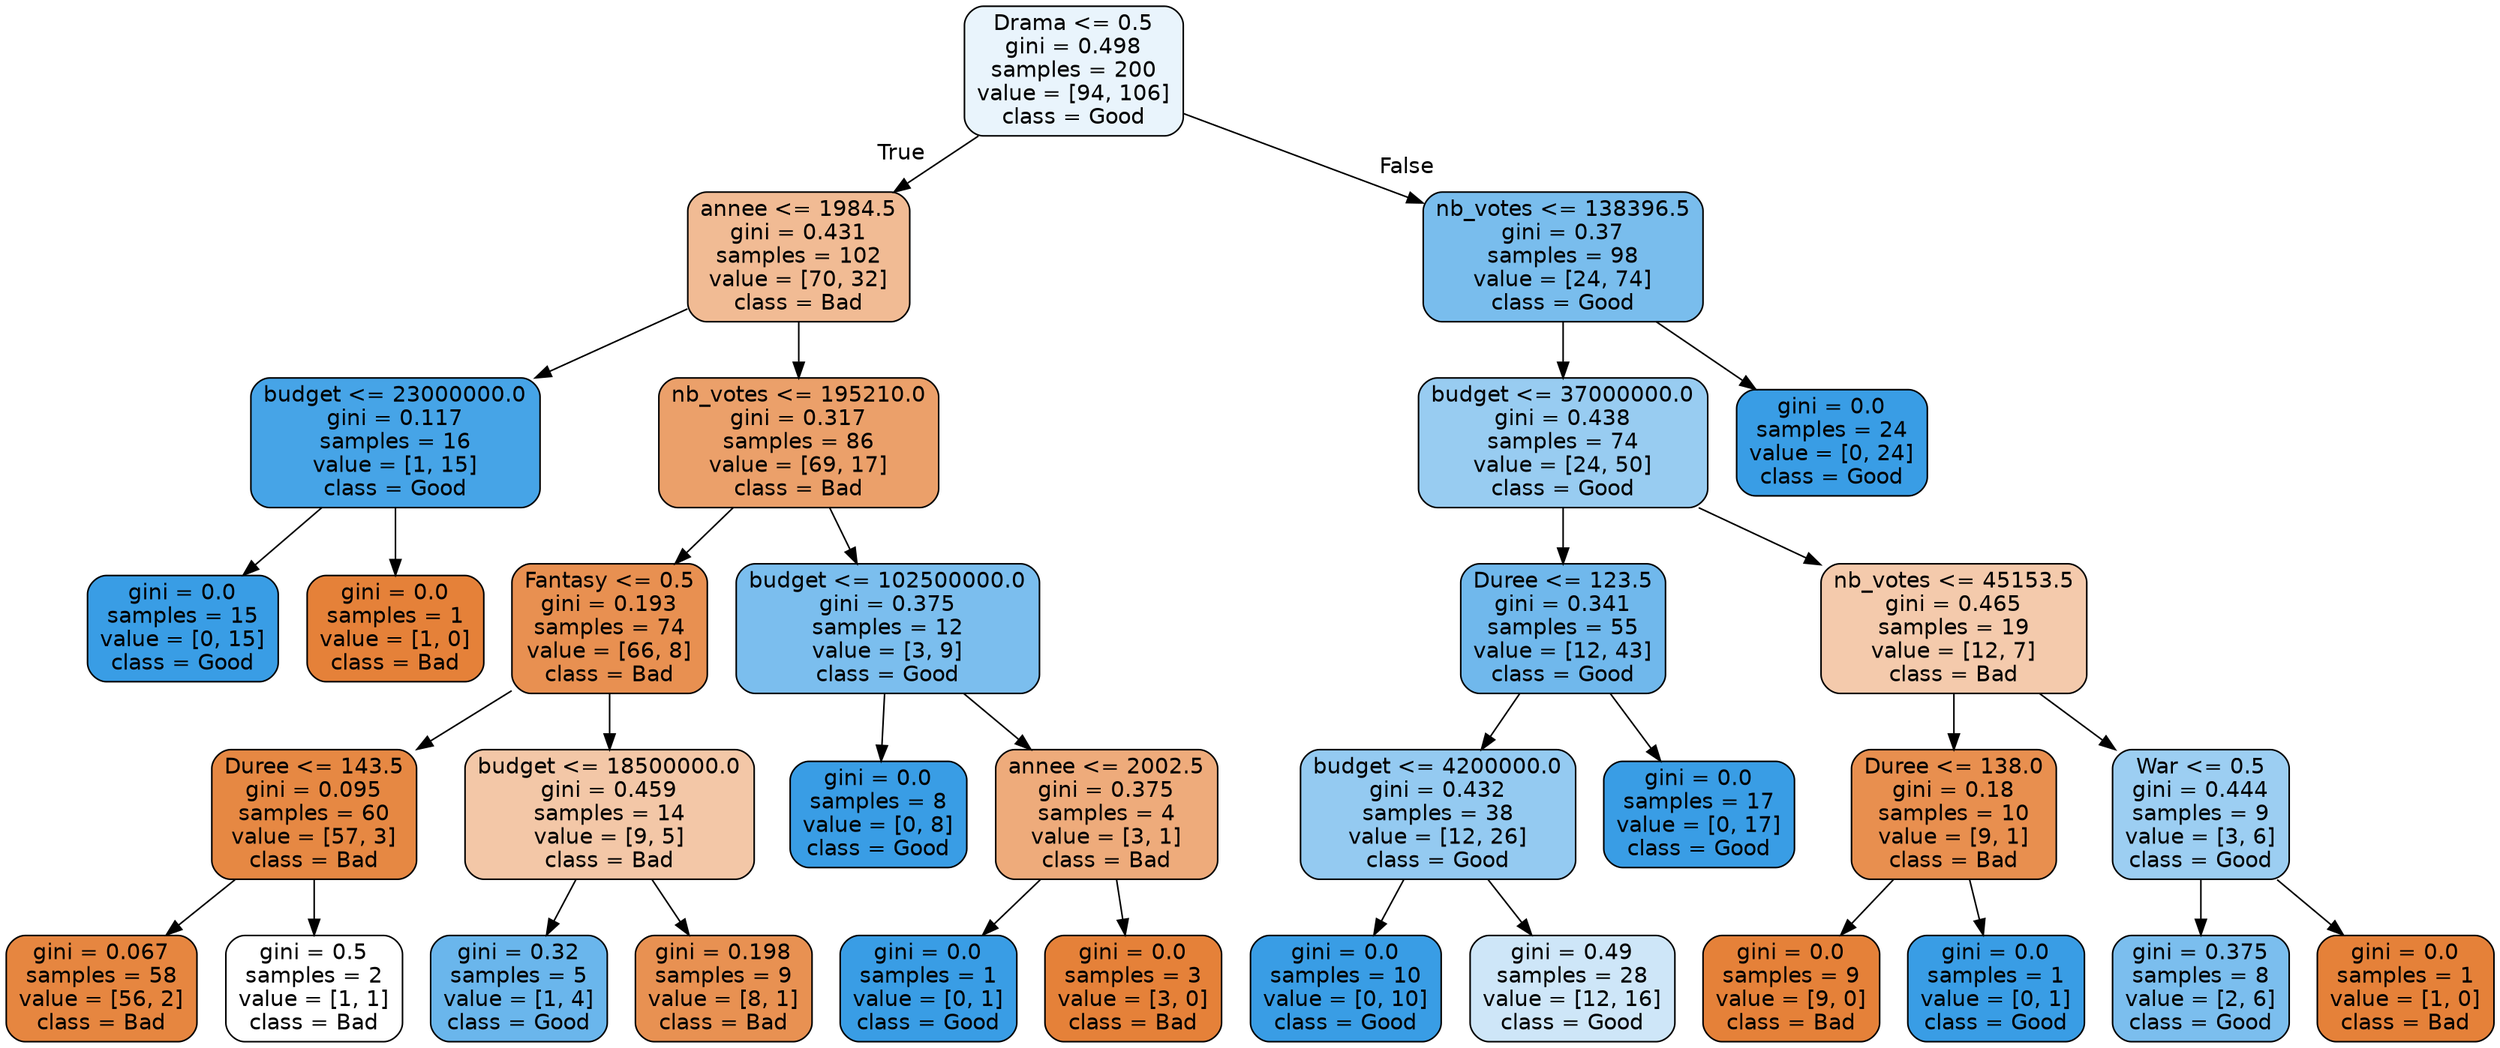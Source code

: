 digraph Tree {
node [shape=box, style="filled, rounded", color="black", fontname=helvetica] ;
edge [fontname=helvetica] ;
0 [label="Drama <= 0.5\ngini = 0.498\nsamples = 200\nvalue = [94, 106]\nclass = Good", fillcolor="#e9f4fc"] ;
1 [label="annee <= 1984.5\ngini = 0.431\nsamples = 102\nvalue = [70, 32]\nclass = Bad", fillcolor="#f1bb94"] ;
0 -> 1 [labeldistance=2.5, labelangle=45, headlabel="True"] ;
2 [label="budget <= 23000000.0\ngini = 0.117\nsamples = 16\nvalue = [1, 15]\nclass = Good", fillcolor="#46a4e7"] ;
1 -> 2 ;
3 [label="gini = 0.0\nsamples = 15\nvalue = [0, 15]\nclass = Good", fillcolor="#399de5"] ;
2 -> 3 ;
4 [label="gini = 0.0\nsamples = 1\nvalue = [1, 0]\nclass = Bad", fillcolor="#e58139"] ;
2 -> 4 ;
5 [label="nb_votes <= 195210.0\ngini = 0.317\nsamples = 86\nvalue = [69, 17]\nclass = Bad", fillcolor="#eba06a"] ;
1 -> 5 ;
6 [label="Fantasy <= 0.5\ngini = 0.193\nsamples = 74\nvalue = [66, 8]\nclass = Bad", fillcolor="#e89051"] ;
5 -> 6 ;
7 [label="Duree <= 143.5\ngini = 0.095\nsamples = 60\nvalue = [57, 3]\nclass = Bad", fillcolor="#e68843"] ;
6 -> 7 ;
8 [label="gini = 0.067\nsamples = 58\nvalue = [56, 2]\nclass = Bad", fillcolor="#e68640"] ;
7 -> 8 ;
9 [label="gini = 0.5\nsamples = 2\nvalue = [1, 1]\nclass = Bad", fillcolor="#ffffff"] ;
7 -> 9 ;
10 [label="budget <= 18500000.0\ngini = 0.459\nsamples = 14\nvalue = [9, 5]\nclass = Bad", fillcolor="#f3c7a7"] ;
6 -> 10 ;
11 [label="gini = 0.32\nsamples = 5\nvalue = [1, 4]\nclass = Good", fillcolor="#6ab6ec"] ;
10 -> 11 ;
12 [label="gini = 0.198\nsamples = 9\nvalue = [8, 1]\nclass = Bad", fillcolor="#e89152"] ;
10 -> 12 ;
13 [label="budget <= 102500000.0\ngini = 0.375\nsamples = 12\nvalue = [3, 9]\nclass = Good", fillcolor="#7bbeee"] ;
5 -> 13 ;
14 [label="gini = 0.0\nsamples = 8\nvalue = [0, 8]\nclass = Good", fillcolor="#399de5"] ;
13 -> 14 ;
15 [label="annee <= 2002.5\ngini = 0.375\nsamples = 4\nvalue = [3, 1]\nclass = Bad", fillcolor="#eeab7b"] ;
13 -> 15 ;
16 [label="gini = 0.0\nsamples = 1\nvalue = [0, 1]\nclass = Good", fillcolor="#399de5"] ;
15 -> 16 ;
17 [label="gini = 0.0\nsamples = 3\nvalue = [3, 0]\nclass = Bad", fillcolor="#e58139"] ;
15 -> 17 ;
18 [label="nb_votes <= 138396.5\ngini = 0.37\nsamples = 98\nvalue = [24, 74]\nclass = Good", fillcolor="#79bded"] ;
0 -> 18 [labeldistance=2.5, labelangle=-45, headlabel="False"] ;
19 [label="budget <= 37000000.0\ngini = 0.438\nsamples = 74\nvalue = [24, 50]\nclass = Good", fillcolor="#98ccf1"] ;
18 -> 19 ;
20 [label="Duree <= 123.5\ngini = 0.341\nsamples = 55\nvalue = [12, 43]\nclass = Good", fillcolor="#70b8ec"] ;
19 -> 20 ;
21 [label="budget <= 4200000.0\ngini = 0.432\nsamples = 38\nvalue = [12, 26]\nclass = Good", fillcolor="#94caf1"] ;
20 -> 21 ;
22 [label="gini = 0.0\nsamples = 10\nvalue = [0, 10]\nclass = Good", fillcolor="#399de5"] ;
21 -> 22 ;
23 [label="gini = 0.49\nsamples = 28\nvalue = [12, 16]\nclass = Good", fillcolor="#cee6f8"] ;
21 -> 23 ;
24 [label="gini = 0.0\nsamples = 17\nvalue = [0, 17]\nclass = Good", fillcolor="#399de5"] ;
20 -> 24 ;
25 [label="nb_votes <= 45153.5\ngini = 0.465\nsamples = 19\nvalue = [12, 7]\nclass = Bad", fillcolor="#f4caac"] ;
19 -> 25 ;
26 [label="Duree <= 138.0\ngini = 0.18\nsamples = 10\nvalue = [9, 1]\nclass = Bad", fillcolor="#e88f4f"] ;
25 -> 26 ;
27 [label="gini = 0.0\nsamples = 9\nvalue = [9, 0]\nclass = Bad", fillcolor="#e58139"] ;
26 -> 27 ;
28 [label="gini = 0.0\nsamples = 1\nvalue = [0, 1]\nclass = Good", fillcolor="#399de5"] ;
26 -> 28 ;
29 [label="War <= 0.5\ngini = 0.444\nsamples = 9\nvalue = [3, 6]\nclass = Good", fillcolor="#9ccef2"] ;
25 -> 29 ;
30 [label="gini = 0.375\nsamples = 8\nvalue = [2, 6]\nclass = Good", fillcolor="#7bbeee"] ;
29 -> 30 ;
31 [label="gini = 0.0\nsamples = 1\nvalue = [1, 0]\nclass = Bad", fillcolor="#e58139"] ;
29 -> 31 ;
32 [label="gini = 0.0\nsamples = 24\nvalue = [0, 24]\nclass = Good", fillcolor="#399de5"] ;
18 -> 32 ;
}
